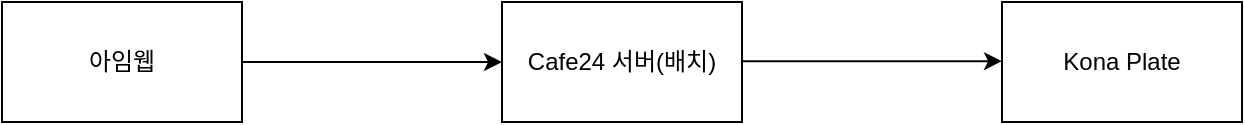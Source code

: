 <mxfile version="24.6.4" type="github">
  <diagram name="페이지-1" id="mYAiMUL6yxC3d7TQmhim">
    <mxGraphModel dx="1534" dy="845" grid="1" gridSize="10" guides="1" tooltips="1" connect="1" arrows="1" fold="1" page="1" pageScale="1" pageWidth="827" pageHeight="1169" math="0" shadow="0">
      <root>
        <mxCell id="0" />
        <mxCell id="1" parent="0" />
        <mxCell id="AXq2sYf4gDJCPoPL99Wf-5" value="" style="edgeStyle=orthogonalEdgeStyle;rounded=0;orthogonalLoop=1;jettySize=auto;html=1;entryX=0;entryY=0.5;entryDx=0;entryDy=0;" edge="1" parent="1" source="AXq2sYf4gDJCPoPL99Wf-1" target="AXq2sYf4gDJCPoPL99Wf-2">
          <mxGeometry relative="1" as="geometry">
            <mxPoint x="280.0" y="250" as="targetPoint" />
          </mxGeometry>
        </mxCell>
        <mxCell id="AXq2sYf4gDJCPoPL99Wf-1" value="아임웹" style="rounded=0;whiteSpace=wrap;html=1;" vertex="1" parent="1">
          <mxGeometry x="60" y="220" width="120" height="60" as="geometry" />
        </mxCell>
        <mxCell id="AXq2sYf4gDJCPoPL99Wf-2" value="Cafe24 서버(배치)" style="rounded=0;whiteSpace=wrap;html=1;" vertex="1" parent="1">
          <mxGeometry x="310" y="220" width="120" height="60" as="geometry" />
        </mxCell>
        <mxCell id="AXq2sYf4gDJCPoPL99Wf-3" value="Kona Plate" style="rounded=0;whiteSpace=wrap;html=1;" vertex="1" parent="1">
          <mxGeometry x="560" y="220" width="120" height="60" as="geometry" />
        </mxCell>
        <mxCell id="AXq2sYf4gDJCPoPL99Wf-7" value="" style="edgeStyle=orthogonalEdgeStyle;rounded=0;orthogonalLoop=1;jettySize=auto;html=1;entryX=0;entryY=0.5;entryDx=0;entryDy=0;" edge="1" parent="1">
          <mxGeometry relative="1" as="geometry">
            <mxPoint x="430" y="249.58" as="sourcePoint" />
            <mxPoint x="560" y="249.58" as="targetPoint" />
          </mxGeometry>
        </mxCell>
      </root>
    </mxGraphModel>
  </diagram>
</mxfile>
